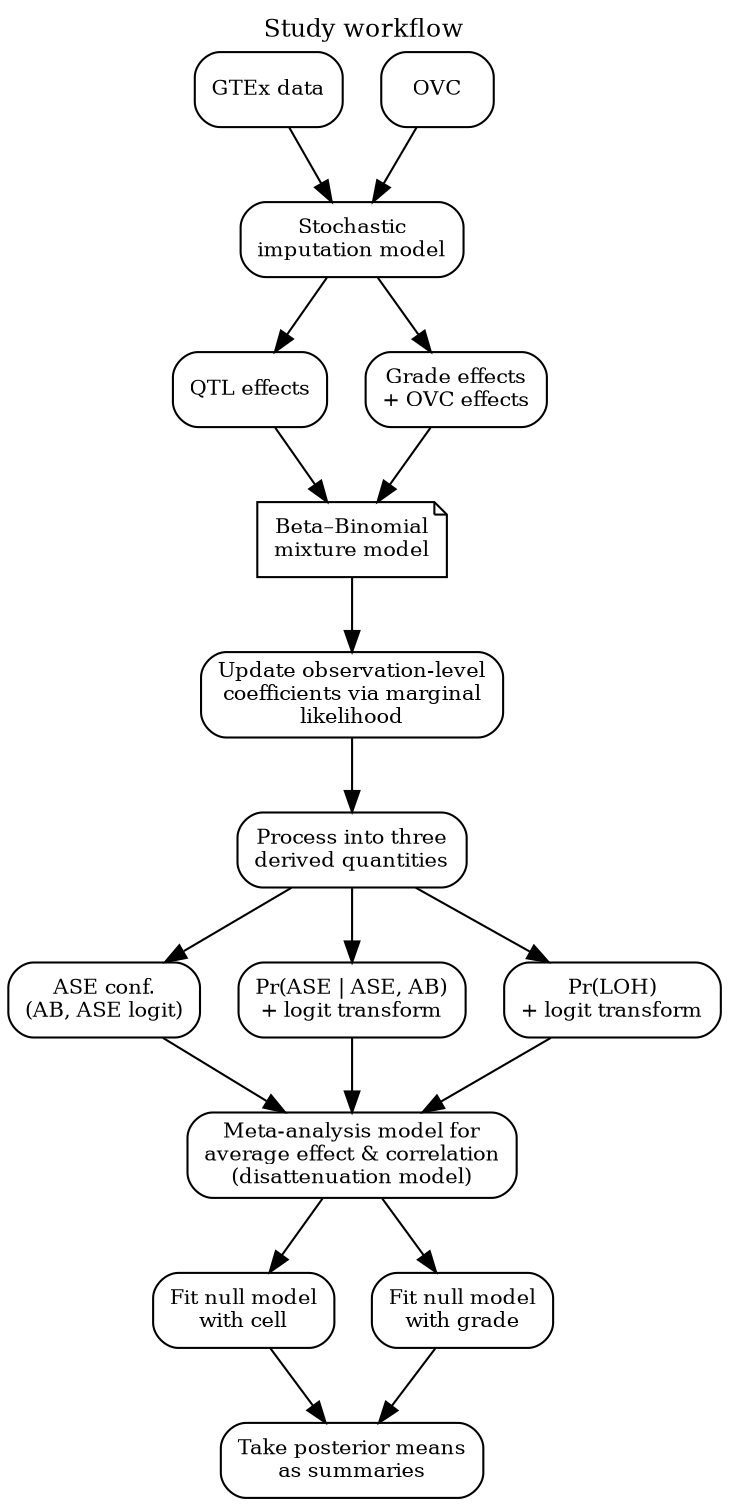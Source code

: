 digraph workflow {
  graph [
    rankdir = TB          // top-to-bottom like the sketch
    fontsize = 12
    labelloc = "t"
    label = "Study workflow"
  ];

  node  [shape = box, style = rounded, fontsize = 10];
  edge  [arrowhead = normal];

  /* ───── 1. Inputs ───── */
  GTEx   [label = "GTEx data"];               // (striped rectangle)
  OVC    [label = "OVC"];                     // (small square)

  /* ───── 2. Imputation ───── */
  Impute [label = "Stochastic\nimputation model"];

  GTEx -> Impute;
  OVC  -> Impute;

  /* ───── 3. Effects branches ───── */
  QTL         [label = "QTL effects"];
  Grade_OVC   [label = "Grade effects\n+ OVC effects"];

  Impute -> {QTL Grade_OVC};

  /* ───── 4. Mixture model ───── */
  MixModel [label = "Beta–Binomial\nmixture model", shape = note];
  {QTL Grade_OVC} -> MixModel;

  /* ───── 5. Update coefficients ───── */
  UpdateCoef [label = "Update observation-level\ncoefficients via marginal\nlikelihood"];
  MixModel -> UpdateCoef;

  /* ───── 6. Process to derived quantities ───── */
  Process [label = "Process into three\nderived quantities"];
  UpdateCoef -> Process;

  ASEconf [label = "ASE conf.\n(AB, ASE logit)"];
  PrASE   [label = "Pr(ASE | ASE, AB)\n+ logit transform"];
  PrLOH   [label = "Pr(LOH)\n+ logit transform"];

  Process -> {ASEconf PrASE PrLOH};

  /* ───── 7. Meta-analysis & null models ───── */
  Meta       [label = "Meta-analysis model for\naverage effect & correlation\n(disattenuation model)"];
  NullCell   [label = "Fit null model\nwith cell"];
  NullGrade  [label = "Fit null model\nwith grade"];

  {ASEconf PrASE PrLOH} -> Meta;
  Meta -> {NullCell NullGrade};

  /* ───── 8. Final summaries ───── */
  Posterior [label = "Take posterior means\nas summaries"];
  {NullCell NullGrade} -> Posterior;
}